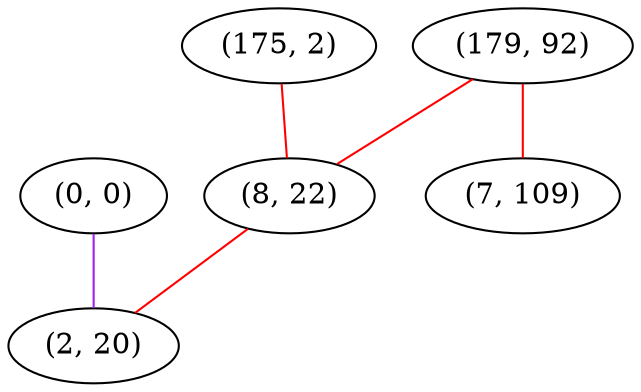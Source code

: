 graph "" {
"(0, 0)";
"(179, 92)";
"(175, 2)";
"(8, 22)";
"(7, 109)";
"(2, 20)";
"(0, 0)" -- "(2, 20)"  [color=purple, key=0, weight=4];
"(179, 92)" -- "(8, 22)"  [color=red, key=0, weight=1];
"(179, 92)" -- "(7, 109)"  [color=red, key=0, weight=1];
"(175, 2)" -- "(8, 22)"  [color=red, key=0, weight=1];
"(8, 22)" -- "(2, 20)"  [color=red, key=0, weight=1];
}

